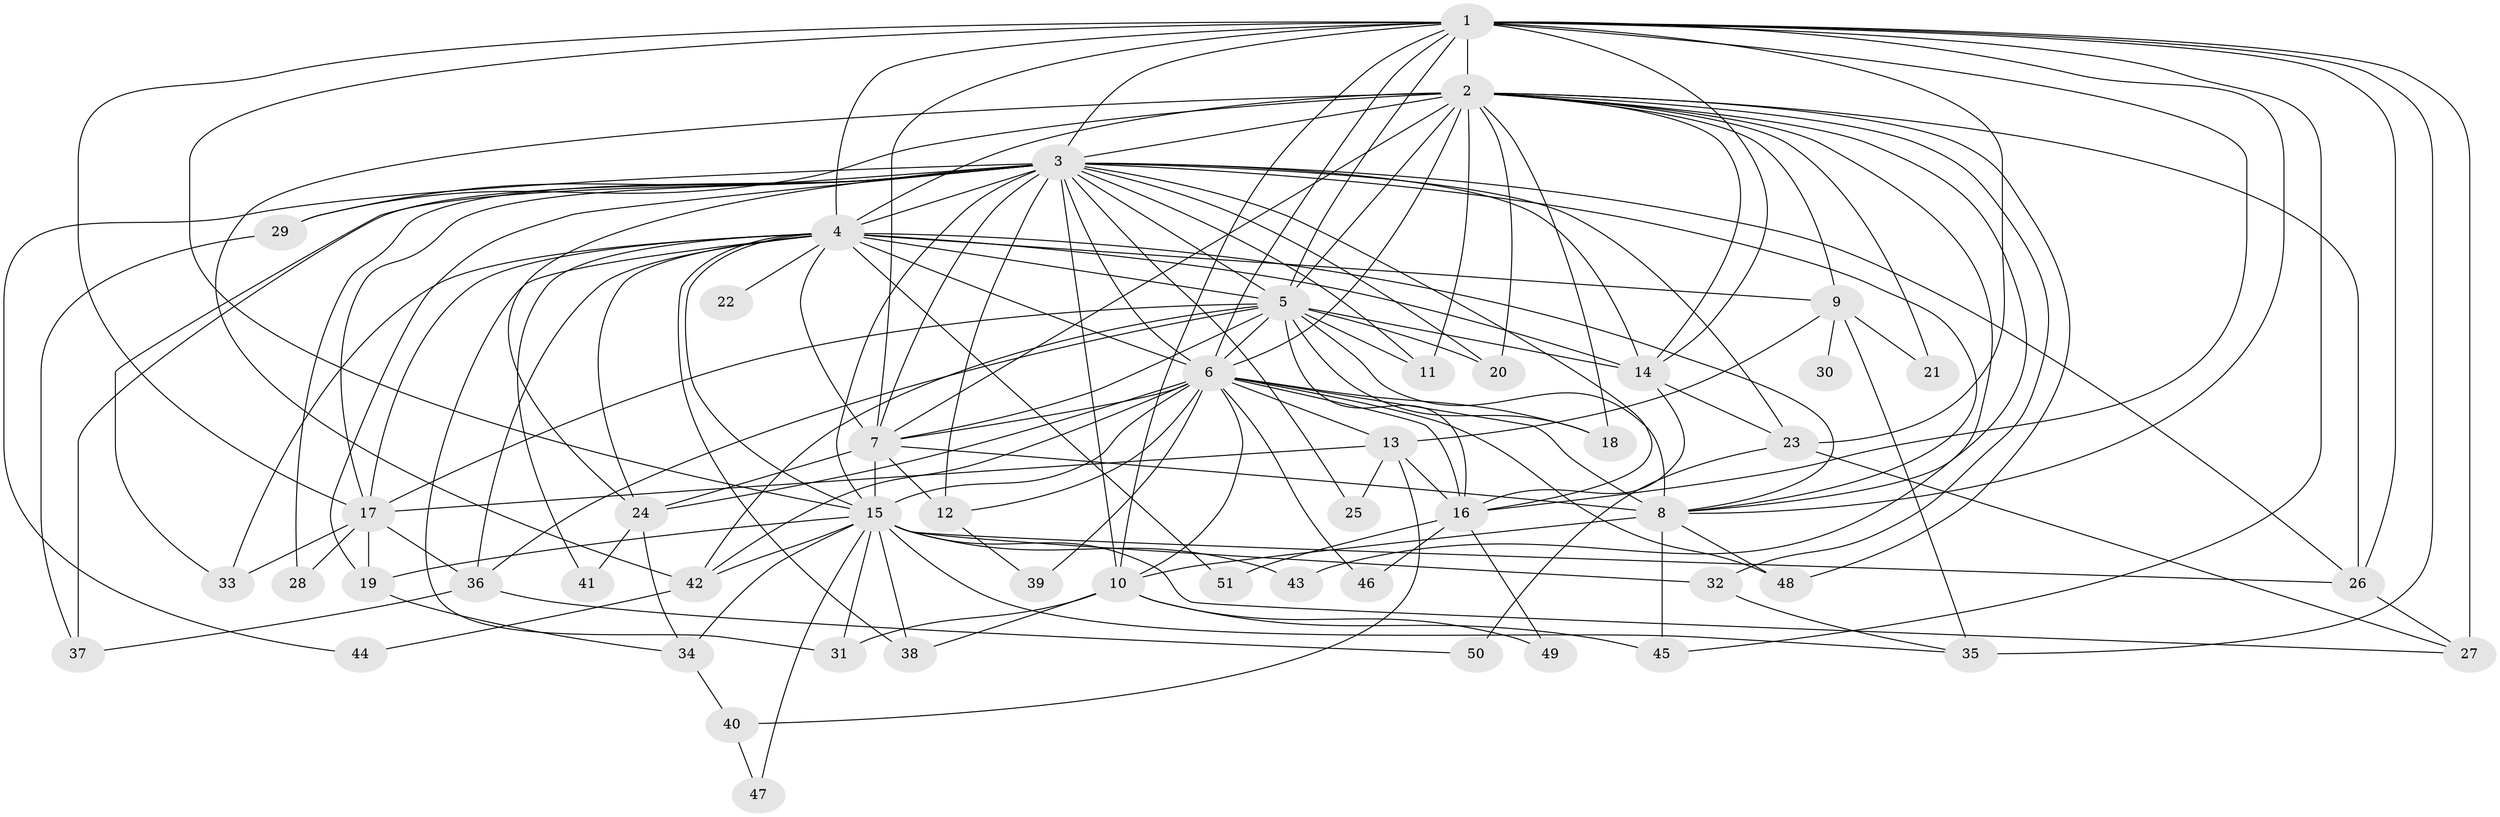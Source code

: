 // original degree distribution, {29: 0.007936507936507936, 23: 0.007936507936507936, 25: 0.007936507936507936, 19: 0.023809523809523808, 27: 0.007936507936507936, 21: 0.007936507936507936, 28: 0.007936507936507936, 17: 0.007936507936507936, 8: 0.023809523809523808, 3: 0.2222222222222222, 6: 0.023809523809523808, 2: 0.5317460317460317, 4: 0.07936507936507936, 7: 0.007936507936507936, 5: 0.031746031746031744}
// Generated by graph-tools (version 1.1) at 2025/49/03/04/25 22:49:42]
// undirected, 51 vertices, 151 edges
graph export_dot {
  node [color=gray90,style=filled];
  1;
  2;
  3;
  4;
  5;
  6;
  7;
  8;
  9;
  10;
  11;
  12;
  13;
  14;
  15;
  16;
  17;
  18;
  19;
  20;
  21;
  22;
  23;
  24;
  25;
  26;
  27;
  28;
  29;
  30;
  31;
  32;
  33;
  34;
  35;
  36;
  37;
  38;
  39;
  40;
  41;
  42;
  43;
  44;
  45;
  46;
  47;
  48;
  49;
  50;
  51;
  1 -- 2 [weight=2.0];
  1 -- 3 [weight=2.0];
  1 -- 4 [weight=2.0];
  1 -- 5 [weight=1.0];
  1 -- 6 [weight=3.0];
  1 -- 7 [weight=2.0];
  1 -- 8 [weight=1.0];
  1 -- 10 [weight=1.0];
  1 -- 14 [weight=2.0];
  1 -- 15 [weight=2.0];
  1 -- 16 [weight=1.0];
  1 -- 17 [weight=1.0];
  1 -- 23 [weight=2.0];
  1 -- 26 [weight=1.0];
  1 -- 27 [weight=4.0];
  1 -- 35 [weight=1.0];
  1 -- 45 [weight=1.0];
  2 -- 3 [weight=2.0];
  2 -- 4 [weight=1.0];
  2 -- 5 [weight=1.0];
  2 -- 6 [weight=3.0];
  2 -- 7 [weight=1.0];
  2 -- 8 [weight=1.0];
  2 -- 9 [weight=1.0];
  2 -- 11 [weight=1.0];
  2 -- 14 [weight=1.0];
  2 -- 18 [weight=1.0];
  2 -- 20 [weight=1.0];
  2 -- 21 [weight=1.0];
  2 -- 26 [weight=1.0];
  2 -- 29 [weight=1.0];
  2 -- 32 [weight=1.0];
  2 -- 42 [weight=1.0];
  2 -- 43 [weight=1.0];
  2 -- 48 [weight=1.0];
  3 -- 4 [weight=2.0];
  3 -- 5 [weight=2.0];
  3 -- 6 [weight=4.0];
  3 -- 7 [weight=2.0];
  3 -- 8 [weight=2.0];
  3 -- 10 [weight=1.0];
  3 -- 11 [weight=2.0];
  3 -- 12 [weight=1.0];
  3 -- 14 [weight=1.0];
  3 -- 15 [weight=2.0];
  3 -- 16 [weight=1.0];
  3 -- 17 [weight=2.0];
  3 -- 19 [weight=1.0];
  3 -- 20 [weight=1.0];
  3 -- 23 [weight=1.0];
  3 -- 24 [weight=1.0];
  3 -- 25 [weight=1.0];
  3 -- 26 [weight=1.0];
  3 -- 28 [weight=1.0];
  3 -- 29 [weight=4.0];
  3 -- 33 [weight=1.0];
  3 -- 37 [weight=1.0];
  3 -- 44 [weight=1.0];
  4 -- 5 [weight=2.0];
  4 -- 6 [weight=13.0];
  4 -- 7 [weight=1.0];
  4 -- 8 [weight=2.0];
  4 -- 9 [weight=2.0];
  4 -- 14 [weight=3.0];
  4 -- 15 [weight=1.0];
  4 -- 17 [weight=1.0];
  4 -- 22 [weight=1.0];
  4 -- 24 [weight=1.0];
  4 -- 31 [weight=2.0];
  4 -- 33 [weight=1.0];
  4 -- 36 [weight=1.0];
  4 -- 38 [weight=1.0];
  4 -- 41 [weight=1.0];
  4 -- 51 [weight=1.0];
  5 -- 6 [weight=3.0];
  5 -- 7 [weight=2.0];
  5 -- 8 [weight=1.0];
  5 -- 11 [weight=1.0];
  5 -- 14 [weight=8.0];
  5 -- 16 [weight=1.0];
  5 -- 17 [weight=1.0];
  5 -- 18 [weight=1.0];
  5 -- 20 [weight=1.0];
  5 -- 36 [weight=1.0];
  5 -- 42 [weight=1.0];
  6 -- 7 [weight=2.0];
  6 -- 8 [weight=3.0];
  6 -- 10 [weight=1.0];
  6 -- 12 [weight=1.0];
  6 -- 13 [weight=1.0];
  6 -- 15 [weight=2.0];
  6 -- 16 [weight=1.0];
  6 -- 18 [weight=1.0];
  6 -- 24 [weight=1.0];
  6 -- 39 [weight=1.0];
  6 -- 42 [weight=2.0];
  6 -- 46 [weight=1.0];
  6 -- 48 [weight=2.0];
  7 -- 8 [weight=1.0];
  7 -- 12 [weight=1.0];
  7 -- 15 [weight=7.0];
  7 -- 24 [weight=1.0];
  8 -- 10 [weight=2.0];
  8 -- 45 [weight=3.0];
  8 -- 48 [weight=1.0];
  9 -- 13 [weight=1.0];
  9 -- 21 [weight=1.0];
  9 -- 30 [weight=1.0];
  9 -- 35 [weight=1.0];
  10 -- 31 [weight=1.0];
  10 -- 38 [weight=1.0];
  10 -- 45 [weight=2.0];
  10 -- 49 [weight=1.0];
  12 -- 39 [weight=1.0];
  13 -- 16 [weight=1.0];
  13 -- 17 [weight=1.0];
  13 -- 25 [weight=1.0];
  13 -- 40 [weight=1.0];
  14 -- 16 [weight=1.0];
  14 -- 23 [weight=1.0];
  15 -- 19 [weight=1.0];
  15 -- 26 [weight=1.0];
  15 -- 27 [weight=1.0];
  15 -- 31 [weight=1.0];
  15 -- 32 [weight=1.0];
  15 -- 34 [weight=1.0];
  15 -- 35 [weight=1.0];
  15 -- 38 [weight=1.0];
  15 -- 42 [weight=1.0];
  15 -- 43 [weight=1.0];
  15 -- 47 [weight=1.0];
  16 -- 46 [weight=1.0];
  16 -- 49 [weight=1.0];
  16 -- 51 [weight=1.0];
  17 -- 19 [weight=1.0];
  17 -- 28 [weight=1.0];
  17 -- 33 [weight=1.0];
  17 -- 36 [weight=2.0];
  19 -- 34 [weight=1.0];
  23 -- 27 [weight=1.0];
  23 -- 50 [weight=1.0];
  24 -- 34 [weight=1.0];
  24 -- 41 [weight=1.0];
  26 -- 27 [weight=1.0];
  29 -- 37 [weight=1.0];
  32 -- 35 [weight=1.0];
  34 -- 40 [weight=1.0];
  36 -- 37 [weight=1.0];
  36 -- 50 [weight=1.0];
  40 -- 47 [weight=1.0];
  42 -- 44 [weight=1.0];
}
